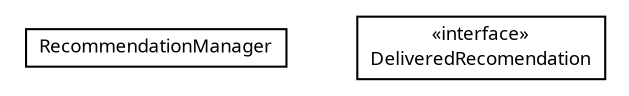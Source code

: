 #!/usr/local/bin/dot
#
# Class diagram 
# Generated by UMLGraph version R5_6 (http://www.umlgraph.org/)
#

digraph G {
	edge [fontname="Trebuchet MS",fontsize=10,labelfontname="Trebuchet MS",labelfontsize=10];
	node [fontname="Trebuchet MS",fontsize=10,shape=plaintext];
	nodesep=0.25;
	ranksep=0.5;
	// se.cambio.cds.controller.recommendation.RecommendationManager
	c25932 [label=<<table title="se.cambio.cds.controller.recommendation.RecommendationManager" border="0" cellborder="1" cellspacing="0" cellpadding="2" port="p" href="./RecommendationManager.html">
		<tr><td><table border="0" cellspacing="0" cellpadding="1">
<tr><td align="center" balign="center"><font face="Trebuchet MS"> RecommendationManager </font></td></tr>
		</table></td></tr>
		</table>>, URL="./RecommendationManager.html", fontname="Trebuchet MS", fontcolor="black", fontsize=9.0];
	// se.cambio.cds.controller.recommendation.DeliveredRecomendation
	c25933 [label=<<table title="se.cambio.cds.controller.recommendation.DeliveredRecomendation" border="0" cellborder="1" cellspacing="0" cellpadding="2" port="p" href="./DeliveredRecomendation.html">
		<tr><td><table border="0" cellspacing="0" cellpadding="1">
<tr><td align="center" balign="center"> &#171;interface&#187; </td></tr>
<tr><td align="center" balign="center"><font face="Trebuchet MS"> DeliveredRecomendation </font></td></tr>
		</table></td></tr>
		</table>>, URL="./DeliveredRecomendation.html", fontname="Trebuchet MS", fontcolor="black", fontsize=9.0];
}

